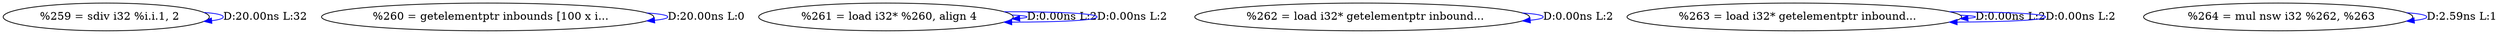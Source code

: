 digraph {
Node0x560817b13980[label="  %259 = sdiv i32 %i.i.1, 2"];
Node0x560817b13980 -> Node0x560817b13980[label="D:20.00ns L:32",color=blue];
Node0x560817b13a60[label="  %260 = getelementptr inbounds [100 x i..."];
Node0x560817b13a60 -> Node0x560817b13a60[label="D:20.00ns L:0",color=blue];
Node0x560817b13b40[label="  %261 = load i32* %260, align 4"];
Node0x560817b13b40 -> Node0x560817b13b40[label="D:0.00ns L:2",color=blue];
Node0x560817b13b40 -> Node0x560817b13b40[label="D:0.00ns L:2",color=blue];
Node0x560817b13c20[label="  %262 = load i32* getelementptr inbound..."];
Node0x560817b13c20 -> Node0x560817b13c20[label="D:0.00ns L:2",color=blue];
Node0x560817b13d00[label="  %263 = load i32* getelementptr inbound..."];
Node0x560817b13d00 -> Node0x560817b13d00[label="D:0.00ns L:2",color=blue];
Node0x560817b13d00 -> Node0x560817b13d00[label="D:0.00ns L:2",color=blue];
Node0x560817b13de0[label="  %264 = mul nsw i32 %262, %263"];
Node0x560817b13de0 -> Node0x560817b13de0[label="D:2.59ns L:1",color=blue];
}
